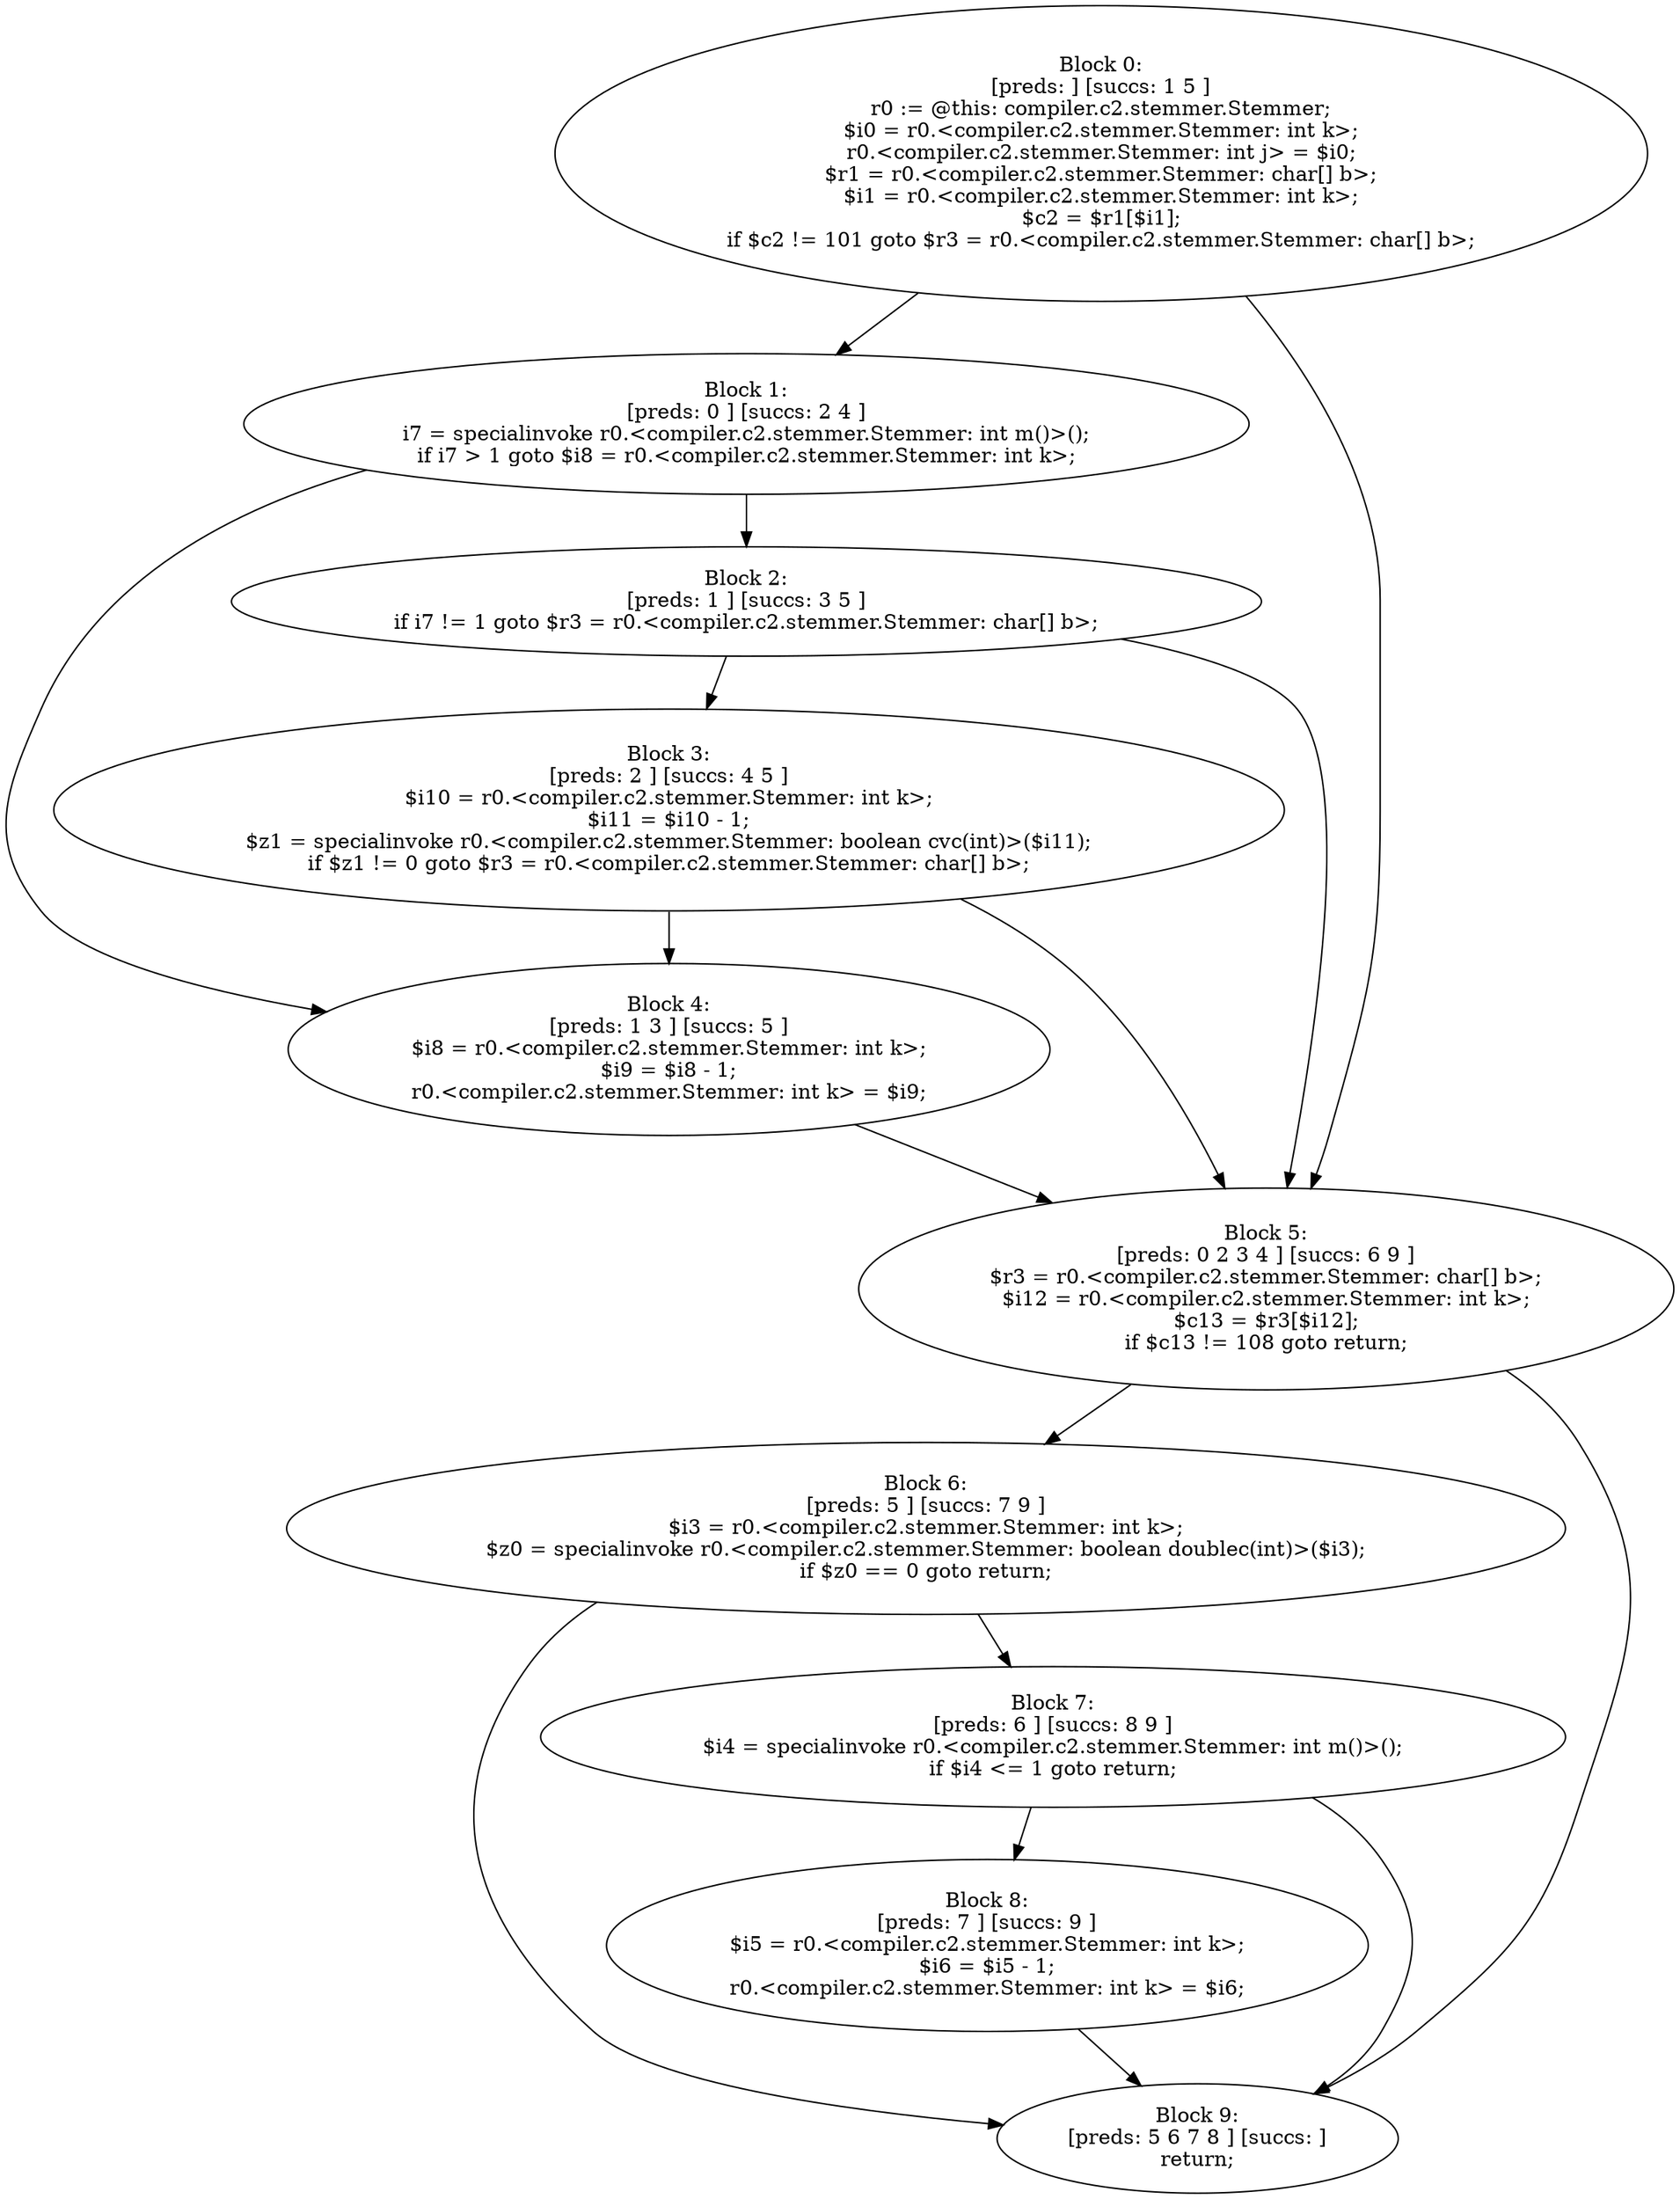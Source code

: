 digraph "unitGraph" {
    "Block 0:
[preds: ] [succs: 1 5 ]
r0 := @this: compiler.c2.stemmer.Stemmer;
$i0 = r0.<compiler.c2.stemmer.Stemmer: int k>;
r0.<compiler.c2.stemmer.Stemmer: int j> = $i0;
$r1 = r0.<compiler.c2.stemmer.Stemmer: char[] b>;
$i1 = r0.<compiler.c2.stemmer.Stemmer: int k>;
$c2 = $r1[$i1];
if $c2 != 101 goto $r3 = r0.<compiler.c2.stemmer.Stemmer: char[] b>;
"
    "Block 1:
[preds: 0 ] [succs: 2 4 ]
i7 = specialinvoke r0.<compiler.c2.stemmer.Stemmer: int m()>();
if i7 > 1 goto $i8 = r0.<compiler.c2.stemmer.Stemmer: int k>;
"
    "Block 2:
[preds: 1 ] [succs: 3 5 ]
if i7 != 1 goto $r3 = r0.<compiler.c2.stemmer.Stemmer: char[] b>;
"
    "Block 3:
[preds: 2 ] [succs: 4 5 ]
$i10 = r0.<compiler.c2.stemmer.Stemmer: int k>;
$i11 = $i10 - 1;
$z1 = specialinvoke r0.<compiler.c2.stemmer.Stemmer: boolean cvc(int)>($i11);
if $z1 != 0 goto $r3 = r0.<compiler.c2.stemmer.Stemmer: char[] b>;
"
    "Block 4:
[preds: 1 3 ] [succs: 5 ]
$i8 = r0.<compiler.c2.stemmer.Stemmer: int k>;
$i9 = $i8 - 1;
r0.<compiler.c2.stemmer.Stemmer: int k> = $i9;
"
    "Block 5:
[preds: 0 2 3 4 ] [succs: 6 9 ]
$r3 = r0.<compiler.c2.stemmer.Stemmer: char[] b>;
$i12 = r0.<compiler.c2.stemmer.Stemmer: int k>;
$c13 = $r3[$i12];
if $c13 != 108 goto return;
"
    "Block 6:
[preds: 5 ] [succs: 7 9 ]
$i3 = r0.<compiler.c2.stemmer.Stemmer: int k>;
$z0 = specialinvoke r0.<compiler.c2.stemmer.Stemmer: boolean doublec(int)>($i3);
if $z0 == 0 goto return;
"
    "Block 7:
[preds: 6 ] [succs: 8 9 ]
$i4 = specialinvoke r0.<compiler.c2.stemmer.Stemmer: int m()>();
if $i4 <= 1 goto return;
"
    "Block 8:
[preds: 7 ] [succs: 9 ]
$i5 = r0.<compiler.c2.stemmer.Stemmer: int k>;
$i6 = $i5 - 1;
r0.<compiler.c2.stemmer.Stemmer: int k> = $i6;
"
    "Block 9:
[preds: 5 6 7 8 ] [succs: ]
return;
"
    "Block 0:
[preds: ] [succs: 1 5 ]
r0 := @this: compiler.c2.stemmer.Stemmer;
$i0 = r0.<compiler.c2.stemmer.Stemmer: int k>;
r0.<compiler.c2.stemmer.Stemmer: int j> = $i0;
$r1 = r0.<compiler.c2.stemmer.Stemmer: char[] b>;
$i1 = r0.<compiler.c2.stemmer.Stemmer: int k>;
$c2 = $r1[$i1];
if $c2 != 101 goto $r3 = r0.<compiler.c2.stemmer.Stemmer: char[] b>;
"->"Block 1:
[preds: 0 ] [succs: 2 4 ]
i7 = specialinvoke r0.<compiler.c2.stemmer.Stemmer: int m()>();
if i7 > 1 goto $i8 = r0.<compiler.c2.stemmer.Stemmer: int k>;
";
    "Block 0:
[preds: ] [succs: 1 5 ]
r0 := @this: compiler.c2.stemmer.Stemmer;
$i0 = r0.<compiler.c2.stemmer.Stemmer: int k>;
r0.<compiler.c2.stemmer.Stemmer: int j> = $i0;
$r1 = r0.<compiler.c2.stemmer.Stemmer: char[] b>;
$i1 = r0.<compiler.c2.stemmer.Stemmer: int k>;
$c2 = $r1[$i1];
if $c2 != 101 goto $r3 = r0.<compiler.c2.stemmer.Stemmer: char[] b>;
"->"Block 5:
[preds: 0 2 3 4 ] [succs: 6 9 ]
$r3 = r0.<compiler.c2.stemmer.Stemmer: char[] b>;
$i12 = r0.<compiler.c2.stemmer.Stemmer: int k>;
$c13 = $r3[$i12];
if $c13 != 108 goto return;
";
    "Block 1:
[preds: 0 ] [succs: 2 4 ]
i7 = specialinvoke r0.<compiler.c2.stemmer.Stemmer: int m()>();
if i7 > 1 goto $i8 = r0.<compiler.c2.stemmer.Stemmer: int k>;
"->"Block 2:
[preds: 1 ] [succs: 3 5 ]
if i7 != 1 goto $r3 = r0.<compiler.c2.stemmer.Stemmer: char[] b>;
";
    "Block 1:
[preds: 0 ] [succs: 2 4 ]
i7 = specialinvoke r0.<compiler.c2.stemmer.Stemmer: int m()>();
if i7 > 1 goto $i8 = r0.<compiler.c2.stemmer.Stemmer: int k>;
"->"Block 4:
[preds: 1 3 ] [succs: 5 ]
$i8 = r0.<compiler.c2.stemmer.Stemmer: int k>;
$i9 = $i8 - 1;
r0.<compiler.c2.stemmer.Stemmer: int k> = $i9;
";
    "Block 2:
[preds: 1 ] [succs: 3 5 ]
if i7 != 1 goto $r3 = r0.<compiler.c2.stemmer.Stemmer: char[] b>;
"->"Block 3:
[preds: 2 ] [succs: 4 5 ]
$i10 = r0.<compiler.c2.stemmer.Stemmer: int k>;
$i11 = $i10 - 1;
$z1 = specialinvoke r0.<compiler.c2.stemmer.Stemmer: boolean cvc(int)>($i11);
if $z1 != 0 goto $r3 = r0.<compiler.c2.stemmer.Stemmer: char[] b>;
";
    "Block 2:
[preds: 1 ] [succs: 3 5 ]
if i7 != 1 goto $r3 = r0.<compiler.c2.stemmer.Stemmer: char[] b>;
"->"Block 5:
[preds: 0 2 3 4 ] [succs: 6 9 ]
$r3 = r0.<compiler.c2.stemmer.Stemmer: char[] b>;
$i12 = r0.<compiler.c2.stemmer.Stemmer: int k>;
$c13 = $r3[$i12];
if $c13 != 108 goto return;
";
    "Block 3:
[preds: 2 ] [succs: 4 5 ]
$i10 = r0.<compiler.c2.stemmer.Stemmer: int k>;
$i11 = $i10 - 1;
$z1 = specialinvoke r0.<compiler.c2.stemmer.Stemmer: boolean cvc(int)>($i11);
if $z1 != 0 goto $r3 = r0.<compiler.c2.stemmer.Stemmer: char[] b>;
"->"Block 4:
[preds: 1 3 ] [succs: 5 ]
$i8 = r0.<compiler.c2.stemmer.Stemmer: int k>;
$i9 = $i8 - 1;
r0.<compiler.c2.stemmer.Stemmer: int k> = $i9;
";
    "Block 3:
[preds: 2 ] [succs: 4 5 ]
$i10 = r0.<compiler.c2.stemmer.Stemmer: int k>;
$i11 = $i10 - 1;
$z1 = specialinvoke r0.<compiler.c2.stemmer.Stemmer: boolean cvc(int)>($i11);
if $z1 != 0 goto $r3 = r0.<compiler.c2.stemmer.Stemmer: char[] b>;
"->"Block 5:
[preds: 0 2 3 4 ] [succs: 6 9 ]
$r3 = r0.<compiler.c2.stemmer.Stemmer: char[] b>;
$i12 = r0.<compiler.c2.stemmer.Stemmer: int k>;
$c13 = $r3[$i12];
if $c13 != 108 goto return;
";
    "Block 4:
[preds: 1 3 ] [succs: 5 ]
$i8 = r0.<compiler.c2.stemmer.Stemmer: int k>;
$i9 = $i8 - 1;
r0.<compiler.c2.stemmer.Stemmer: int k> = $i9;
"->"Block 5:
[preds: 0 2 3 4 ] [succs: 6 9 ]
$r3 = r0.<compiler.c2.stemmer.Stemmer: char[] b>;
$i12 = r0.<compiler.c2.stemmer.Stemmer: int k>;
$c13 = $r3[$i12];
if $c13 != 108 goto return;
";
    "Block 5:
[preds: 0 2 3 4 ] [succs: 6 9 ]
$r3 = r0.<compiler.c2.stemmer.Stemmer: char[] b>;
$i12 = r0.<compiler.c2.stemmer.Stemmer: int k>;
$c13 = $r3[$i12];
if $c13 != 108 goto return;
"->"Block 6:
[preds: 5 ] [succs: 7 9 ]
$i3 = r0.<compiler.c2.stemmer.Stemmer: int k>;
$z0 = specialinvoke r0.<compiler.c2.stemmer.Stemmer: boolean doublec(int)>($i3);
if $z0 == 0 goto return;
";
    "Block 5:
[preds: 0 2 3 4 ] [succs: 6 9 ]
$r3 = r0.<compiler.c2.stemmer.Stemmer: char[] b>;
$i12 = r0.<compiler.c2.stemmer.Stemmer: int k>;
$c13 = $r3[$i12];
if $c13 != 108 goto return;
"->"Block 9:
[preds: 5 6 7 8 ] [succs: ]
return;
";
    "Block 6:
[preds: 5 ] [succs: 7 9 ]
$i3 = r0.<compiler.c2.stemmer.Stemmer: int k>;
$z0 = specialinvoke r0.<compiler.c2.stemmer.Stemmer: boolean doublec(int)>($i3);
if $z0 == 0 goto return;
"->"Block 7:
[preds: 6 ] [succs: 8 9 ]
$i4 = specialinvoke r0.<compiler.c2.stemmer.Stemmer: int m()>();
if $i4 <= 1 goto return;
";
    "Block 6:
[preds: 5 ] [succs: 7 9 ]
$i3 = r0.<compiler.c2.stemmer.Stemmer: int k>;
$z0 = specialinvoke r0.<compiler.c2.stemmer.Stemmer: boolean doublec(int)>($i3);
if $z0 == 0 goto return;
"->"Block 9:
[preds: 5 6 7 8 ] [succs: ]
return;
";
    "Block 7:
[preds: 6 ] [succs: 8 9 ]
$i4 = specialinvoke r0.<compiler.c2.stemmer.Stemmer: int m()>();
if $i4 <= 1 goto return;
"->"Block 8:
[preds: 7 ] [succs: 9 ]
$i5 = r0.<compiler.c2.stemmer.Stemmer: int k>;
$i6 = $i5 - 1;
r0.<compiler.c2.stemmer.Stemmer: int k> = $i6;
";
    "Block 7:
[preds: 6 ] [succs: 8 9 ]
$i4 = specialinvoke r0.<compiler.c2.stemmer.Stemmer: int m()>();
if $i4 <= 1 goto return;
"->"Block 9:
[preds: 5 6 7 8 ] [succs: ]
return;
";
    "Block 8:
[preds: 7 ] [succs: 9 ]
$i5 = r0.<compiler.c2.stemmer.Stemmer: int k>;
$i6 = $i5 - 1;
r0.<compiler.c2.stemmer.Stemmer: int k> = $i6;
"->"Block 9:
[preds: 5 6 7 8 ] [succs: ]
return;
";
}
